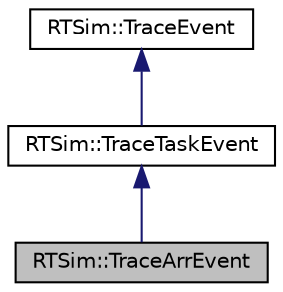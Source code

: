 digraph "RTSim::TraceArrEvent"
{
  edge [fontname="Helvetica",fontsize="10",labelfontname="Helvetica",labelfontsize="10"];
  node [fontname="Helvetica",fontsize="10",shape=record];
  Node1 [label="RTSim::TraceArrEvent",height=0.2,width=0.4,color="black", fillcolor="grey75", style="filled", fontcolor="black"];
  Node2 -> Node1 [dir="back",color="midnightblue",fontsize="10",style="solid",fontname="Helvetica"];
  Node2 [label="RTSim::TraceTaskEvent",height=0.2,width=0.4,color="black", fillcolor="white", style="filled",URL="$d0/d2f/classRTSim_1_1TraceTaskEvent.html"];
  Node3 -> Node2 [dir="back",color="midnightblue",fontsize="10",style="solid",fontname="Helvetica"];
  Node3 [label="RTSim::TraceEvent",height=0.2,width=0.4,color="black", fillcolor="white", style="filled",URL="$d2/df9/classRTSim_1_1TraceEvent.html"];
}
